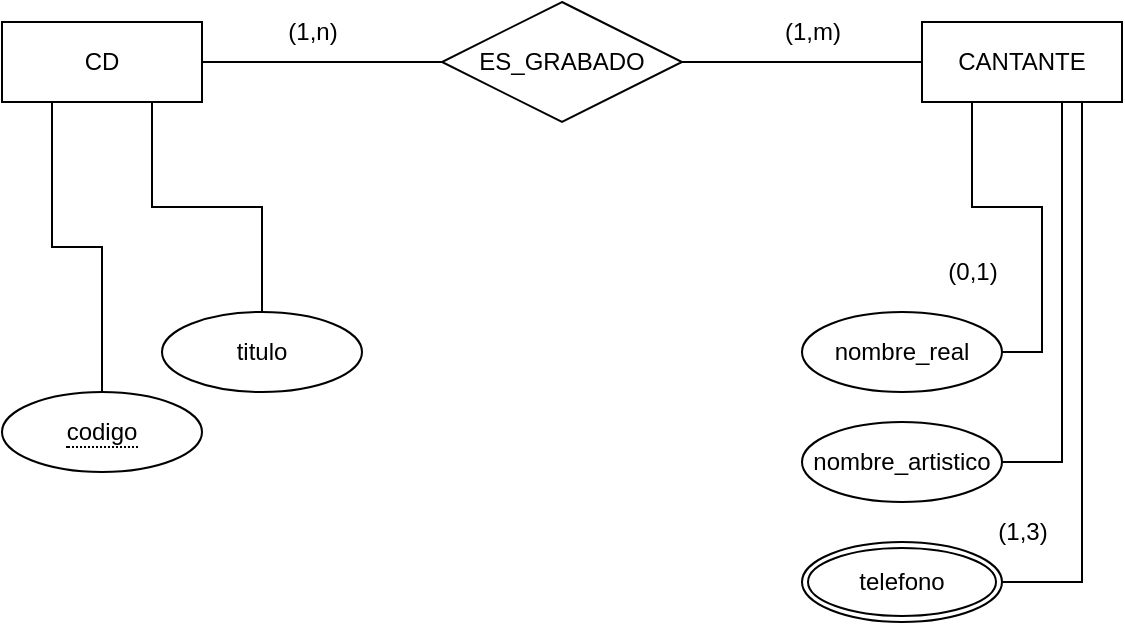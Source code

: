 <?xml version="1.0" encoding="UTF-8"?>
<mxfile version="20.8.16" type="device" pages="4"><diagram name="P0 A" id="XtGOv0AyQ7Uqo2BYQ6g1"><mxGraphModel dx="1290" dy="619" grid="1" gridSize="10" guides="1" tooltips="1" connect="1" arrows="1" fold="1" page="1" pageScale="1" pageWidth="827" pageHeight="1169" math="0" shadow="0"><root><mxCell id="0"/><mxCell id="1" parent="0"/><mxCell id="3FlC3Vj7W5b1eE-DmD-3-20" style="edgeStyle=orthogonalEdgeStyle;rounded=0;orthogonalLoop=1;jettySize=auto;html=1;exitX=0.75;exitY=1;exitDx=0;exitDy=0;entryX=1;entryY=0.5;entryDx=0;entryDy=0;endArrow=none;endFill=0;" parent="1" source="3FlC3Vj7W5b1eE-DmD-3-1" target="3FlC3Vj7W5b1eE-DmD-3-24" edge="1"><mxGeometry relative="1" as="geometry"><mxPoint x="620" y="680" as="targetPoint"/><Array as="points"><mxPoint x="660" y="440"/><mxPoint x="660" y="680"/></Array></mxGeometry></mxCell><mxCell id="3FlC3Vj7W5b1eE-DmD-3-21" value="" style="edgeStyle=orthogonalEdgeStyle;rounded=0;orthogonalLoop=1;jettySize=auto;html=1;endArrow=none;endFill=0;entryX=1;entryY=0.5;entryDx=0;entryDy=0;" parent="1" source="3FlC3Vj7W5b1eE-DmD-3-1" target="3FlC3Vj7W5b1eE-DmD-3-17" edge="1"><mxGeometry relative="1" as="geometry"><Array as="points"><mxPoint x="650" y="620"/></Array></mxGeometry></mxCell><mxCell id="3FlC3Vj7W5b1eE-DmD-3-1" value="CANTANTE" style="whiteSpace=wrap;html=1;align=center;" parent="1" vertex="1"><mxGeometry x="580" y="400" width="100" height="40" as="geometry"/></mxCell><mxCell id="3FlC3Vj7W5b1eE-DmD-3-7" style="edgeStyle=orthogonalEdgeStyle;rounded=0;orthogonalLoop=1;jettySize=auto;html=1;exitX=1;exitY=0.5;exitDx=0;exitDy=0;entryX=0;entryY=0.5;entryDx=0;entryDy=0;endArrow=none;endFill=0;" parent="1" source="3FlC3Vj7W5b1eE-DmD-3-3" target="3FlC3Vj7W5b1eE-DmD-3-1" edge="1"><mxGeometry relative="1" as="geometry"/></mxCell><mxCell id="3FlC3Vj7W5b1eE-DmD-3-3" value="ES_GRABADO" style="shape=rhombus;perimeter=rhombusPerimeter;whiteSpace=wrap;html=1;align=center;" parent="1" vertex="1"><mxGeometry x="340" y="390" width="120" height="60" as="geometry"/></mxCell><mxCell id="3FlC3Vj7W5b1eE-DmD-3-6" style="edgeStyle=orthogonalEdgeStyle;rounded=0;orthogonalLoop=1;jettySize=auto;html=1;exitX=1;exitY=0.5;exitDx=0;exitDy=0;entryX=0;entryY=0.5;entryDx=0;entryDy=0;endArrow=none;endFill=0;" parent="1" source="3FlC3Vj7W5b1eE-DmD-3-5" target="3FlC3Vj7W5b1eE-DmD-3-3" edge="1"><mxGeometry relative="1" as="geometry"/></mxCell><mxCell id="3FlC3Vj7W5b1eE-DmD-3-13" style="edgeStyle=orthogonalEdgeStyle;rounded=0;orthogonalLoop=1;jettySize=auto;html=1;exitX=0.25;exitY=1;exitDx=0;exitDy=0;entryX=0.5;entryY=0;entryDx=0;entryDy=0;endArrow=none;endFill=0;" parent="1" source="3FlC3Vj7W5b1eE-DmD-3-5" target="3FlC3Vj7W5b1eE-DmD-3-12" edge="1"><mxGeometry relative="1" as="geometry"/></mxCell><mxCell id="3FlC3Vj7W5b1eE-DmD-3-15" style="edgeStyle=orthogonalEdgeStyle;rounded=0;orthogonalLoop=1;jettySize=auto;html=1;exitX=0.75;exitY=1;exitDx=0;exitDy=0;entryX=0.5;entryY=0;entryDx=0;entryDy=0;endArrow=none;endFill=0;" parent="1" source="3FlC3Vj7W5b1eE-DmD-3-5" target="3FlC3Vj7W5b1eE-DmD-3-14" edge="1"><mxGeometry relative="1" as="geometry"/></mxCell><mxCell id="3FlC3Vj7W5b1eE-DmD-3-5" value="CD" style="whiteSpace=wrap;html=1;align=center;" parent="1" vertex="1"><mxGeometry x="120" y="400" width="100" height="40" as="geometry"/></mxCell><mxCell id="3FlC3Vj7W5b1eE-DmD-3-8" value="(1,n)" style="text;html=1;align=center;verticalAlign=middle;resizable=0;points=[];autosize=1;strokeColor=none;fillColor=none;" parent="1" vertex="1"><mxGeometry x="250" y="390" width="50" height="30" as="geometry"/></mxCell><mxCell id="3FlC3Vj7W5b1eE-DmD-3-9" value="(1,m)" style="text;html=1;align=center;verticalAlign=middle;resizable=0;points=[];autosize=1;strokeColor=none;fillColor=none;" parent="1" vertex="1"><mxGeometry x="500" y="390" width="50" height="30" as="geometry"/></mxCell><mxCell id="3FlC3Vj7W5b1eE-DmD-3-12" value="&lt;span style=&quot;border-bottom: 1px dotted&quot;&gt;codigo&lt;/span&gt;" style="ellipse;whiteSpace=wrap;html=1;align=center;" parent="1" vertex="1"><mxGeometry x="120" y="585" width="100" height="40" as="geometry"/></mxCell><mxCell id="3FlC3Vj7W5b1eE-DmD-3-14" value="titulo" style="ellipse;whiteSpace=wrap;html=1;align=center;" parent="1" vertex="1"><mxGeometry x="200" y="545" width="100" height="40" as="geometry"/></mxCell><mxCell id="3FlC3Vj7W5b1eE-DmD-3-19" style="edgeStyle=orthogonalEdgeStyle;rounded=0;orthogonalLoop=1;jettySize=auto;html=1;exitX=1;exitY=0.5;exitDx=0;exitDy=0;entryX=0.25;entryY=1;entryDx=0;entryDy=0;endArrow=none;endFill=0;" parent="1" source="3FlC3Vj7W5b1eE-DmD-3-16" target="3FlC3Vj7W5b1eE-DmD-3-1" edge="1"><mxGeometry relative="1" as="geometry"/></mxCell><mxCell id="3FlC3Vj7W5b1eE-DmD-3-16" value="nombre_real" style="ellipse;whiteSpace=wrap;html=1;align=center;" parent="1" vertex="1"><mxGeometry x="520" y="545" width="100" height="40" as="geometry"/></mxCell><mxCell id="3FlC3Vj7W5b1eE-DmD-3-17" value="nombre_artistico" style="ellipse;whiteSpace=wrap;html=1;align=center;" parent="1" vertex="1"><mxGeometry x="520" y="600" width="100" height="40" as="geometry"/></mxCell><mxCell id="3FlC3Vj7W5b1eE-DmD-3-22" value="(1,3)" style="text;html=1;align=center;verticalAlign=middle;resizable=0;points=[];autosize=1;strokeColor=none;fillColor=none;" parent="1" vertex="1"><mxGeometry x="605" y="640" width="50" height="30" as="geometry"/></mxCell><mxCell id="3FlC3Vj7W5b1eE-DmD-3-23" value="(0,1)" style="text;html=1;align=center;verticalAlign=middle;resizable=0;points=[];autosize=1;strokeColor=none;fillColor=none;" parent="1" vertex="1"><mxGeometry x="580" y="510" width="50" height="30" as="geometry"/></mxCell><mxCell id="3FlC3Vj7W5b1eE-DmD-3-24" value="telefono" style="ellipse;shape=doubleEllipse;margin=3;whiteSpace=wrap;html=1;align=center;" parent="1" vertex="1"><mxGeometry x="520" y="660" width="100" height="40" as="geometry"/></mxCell></root></mxGraphModel></diagram><diagram id="gtMuujUTwmnX1yVv-76T" name="P0 B"><mxGraphModel dx="1290" dy="619" grid="1" gridSize="10" guides="1" tooltips="1" connect="1" arrows="1" fold="1" page="1" pageScale="1" pageWidth="827" pageHeight="1169" math="0" shadow="0"><root><mxCell id="0"/><mxCell id="1" parent="0"/><mxCell id="tiASwvrmrXarhCuPb5hP-3" style="edgeStyle=orthogonalEdgeStyle;rounded=0;orthogonalLoop=1;jettySize=auto;html=1;entryX=0.5;entryY=0;entryDx=0;entryDy=0;endArrow=none;endFill=0;" parent="1" source="tiASwvrmrXarhCuPb5hP-1" target="tiASwvrmrXarhCuPb5hP-2" edge="1"><mxGeometry relative="1" as="geometry"/></mxCell><mxCell id="tiASwvrmrXarhCuPb5hP-12" style="edgeStyle=orthogonalEdgeStyle;rounded=0;orthogonalLoop=1;jettySize=auto;html=1;exitX=0.25;exitY=1;exitDx=0;exitDy=0;endArrow=none;endFill=0;" parent="1" source="tiASwvrmrXarhCuPb5hP-1" target="tiASwvrmrXarhCuPb5hP-4" edge="1"><mxGeometry relative="1" as="geometry"/></mxCell><mxCell id="tiASwvrmrXarhCuPb5hP-13" style="edgeStyle=orthogonalEdgeStyle;rounded=0;orthogonalLoop=1;jettySize=auto;html=1;exitX=0.75;exitY=1;exitDx=0;exitDy=0;entryX=0.5;entryY=0;entryDx=0;entryDy=0;endArrow=none;endFill=0;" parent="1" source="tiASwvrmrXarhCuPb5hP-1" target="tiASwvrmrXarhCuPb5hP-5" edge="1"><mxGeometry relative="1" as="geometry"/></mxCell><mxCell id="tiASwvrmrXarhCuPb5hP-14" style="edgeStyle=orthogonalEdgeStyle;rounded=0;orthogonalLoop=1;jettySize=auto;html=1;exitX=0.5;exitY=1;exitDx=0;exitDy=0;entryX=0.5;entryY=0;entryDx=0;entryDy=0;endArrow=none;endFill=0;" parent="1" source="tiASwvrmrXarhCuPb5hP-1" target="tiASwvrmrXarhCuPb5hP-10" edge="1"><mxGeometry relative="1" as="geometry"><Array as="points"><mxPoint x="170" y="455"/><mxPoint x="210" y="455"/><mxPoint x="210" y="510"/></Array></mxGeometry></mxCell><mxCell id="tiASwvrmrXarhCuPb5hP-17" style="edgeStyle=orthogonalEdgeStyle;rounded=0;orthogonalLoop=1;jettySize=auto;html=1;exitX=1;exitY=0.5;exitDx=0;exitDy=0;entryX=0;entryY=0.5;entryDx=0;entryDy=0;endArrow=none;endFill=0;" parent="1" source="tiASwvrmrXarhCuPb5hP-1" target="tiASwvrmrXarhCuPb5hP-15" edge="1"><mxGeometry relative="1" as="geometry"/></mxCell><mxCell id="tiASwvrmrXarhCuPb5hP-1" value="AUTOMOVILES" style="whiteSpace=wrap;html=1;align=center;" parent="1" vertex="1"><mxGeometry x="120" y="360" width="100" height="40" as="geometry"/></mxCell><mxCell id="tiASwvrmrXarhCuPb5hP-2" value="color" style="ellipse;whiteSpace=wrap;html=1;align=center;" parent="1" vertex="1"><mxGeometry x="80" y="545" width="100" height="40" as="geometry"/></mxCell><mxCell id="tiASwvrmrXarhCuPb5hP-4" value="marca" style="ellipse;whiteSpace=wrap;html=1;align=center;" parent="1" vertex="1"><mxGeometry x="20" y="450" width="100" height="40" as="geometry"/></mxCell><mxCell id="tiASwvrmrXarhCuPb5hP-5" value="modelo" style="ellipse;whiteSpace=wrap;html=1;align=center;" parent="1" vertex="1"><mxGeometry x="220" y="450" width="100" height="40" as="geometry"/></mxCell><mxCell id="tiASwvrmrXarhCuPb5hP-10" value="numero_registro" style="ellipse;whiteSpace=wrap;html=1;align=center;" parent="1" vertex="1"><mxGeometry x="190" y="540" width="100" height="40" as="geometry"/></mxCell><mxCell id="6R_DHu1E7Wz-Q7hJSoJC-4" value="nombre" style="ellipse;whiteSpace=wrap;html=1;align=center;" parent="1" vertex="1"><mxGeometry x="490" y="461" width="100" height="40" as="geometry"/></mxCell><mxCell id="6R_DHu1E7Wz-Q7hJSoJC-8" style="edgeStyle=orthogonalEdgeStyle;rounded=0;orthogonalLoop=1;jettySize=auto;html=1;endArrow=none;endFill=0;" parent="1" source="6R_DHu1E7Wz-Q7hJSoJC-5" edge="1"><mxGeometry relative="1" as="geometry"><mxPoint x="610" y="430" as="targetPoint"/><Array as="points"><mxPoint x="680" y="430"/></Array></mxGeometry></mxCell><mxCell id="6R_DHu1E7Wz-Q7hJSoJC-5" value="tarifa" style="ellipse;whiteSpace=wrap;html=1;align=center;" parent="1" vertex="1"><mxGeometry x="630" y="461" width="100" height="40" as="geometry"/></mxCell><mxCell id="tiASwvrmrXarhCuPb5hP-18" style="edgeStyle=orthogonalEdgeStyle;rounded=0;orthogonalLoop=1;jettySize=auto;html=1;exitX=1;exitY=0.5;exitDx=0;exitDy=0;entryX=0;entryY=0.5;entryDx=0;entryDy=0;endArrow=none;endFill=0;" parent="1" source="tiASwvrmrXarhCuPb5hP-15" target="tiASwvrmrXarhCuPb5hP-16" edge="1"><mxGeometry relative="1" as="geometry"/></mxCell><mxCell id="tiASwvrmrXarhCuPb5hP-15" value="PERTENECE" style="shape=rhombus;perimeter=rhombusPerimeter;whiteSpace=wrap;html=1;align=center;" parent="1" vertex="1"><mxGeometry x="340" y="350" width="120" height="60" as="geometry"/></mxCell><mxCell id="6R_DHu1E7Wz-Q7hJSoJC-7" style="edgeStyle=orthogonalEdgeStyle;rounded=0;orthogonalLoop=1;jettySize=auto;html=1;exitX=0.5;exitY=1;exitDx=0;exitDy=0;entryX=0.5;entryY=0;entryDx=0;entryDy=0;endArrow=none;endFill=0;" parent="1" source="tiASwvrmrXarhCuPb5hP-16" target="6R_DHu1E7Wz-Q7hJSoJC-4" edge="1"><mxGeometry relative="1" as="geometry"><Array as="points"><mxPoint x="610" y="430"/><mxPoint x="540" y="430"/></Array></mxGeometry></mxCell><mxCell id="tiASwvrmrXarhCuPb5hP-16" value="CATEGORIA" style="whiteSpace=wrap;html=1;align=center;" parent="1" vertex="1"><mxGeometry x="560" y="360" width="100" height="40" as="geometry"/></mxCell><mxCell id="tiASwvrmrXarhCuPb5hP-19" value="(1,1)" style="text;html=1;align=center;verticalAlign=middle;resizable=0;points=[];autosize=1;strokeColor=none;fillColor=none;" parent="1" vertex="1"><mxGeometry x="260" y="350" width="50" height="30" as="geometry"/></mxCell><mxCell id="6R_DHu1E7Wz-Q7hJSoJC-1" value="(0,n)" style="text;html=1;align=center;verticalAlign=middle;resizable=0;points=[];autosize=1;strokeColor=none;fillColor=none;" parent="1" vertex="1"><mxGeometry x="480" y="350" width="50" height="30" as="geometry"/></mxCell><mxCell id="6R_DHu1E7Wz-Q7hJSoJC-11" style="edgeStyle=orthogonalEdgeStyle;rounded=0;orthogonalLoop=1;jettySize=auto;html=1;exitX=0.5;exitY=1;exitDx=0;exitDy=0;entryX=0.5;entryY=0;entryDx=0;entryDy=0;endArrow=none;endFill=0;" parent="1" source="6R_DHu1E7Wz-Q7hJSoJC-9" target="tiASwvrmrXarhCuPb5hP-16" edge="1"><mxGeometry relative="1" as="geometry"/></mxCell><mxCell id="6R_DHu1E7Wz-Q7hJSoJC-9" value="num_autos" style="ellipse;whiteSpace=wrap;html=1;align=center;dashed=1;" parent="1" vertex="1"><mxGeometry x="560" y="250" width="100" height="40" as="geometry"/></mxCell><mxCell id="6R_DHu1E7Wz-Q7hJSoJC-10" value="RD1" style="text;html=1;align=center;verticalAlign=middle;resizable=0;points=[];autosize=1;strokeColor=none;fillColor=none;" parent="1" vertex="1"><mxGeometry x="640" y="230" width="50" height="30" as="geometry"/></mxCell><mxCell id="6R_DHu1E7Wz-Q7hJSoJC-12" value="RD1: el numero de vehiculos que pertecen a una categoria" style="text;html=1;align=center;verticalAlign=middle;resizable=0;points=[];autosize=1;strokeColor=none;fillColor=none;" parent="1" vertex="1"><mxGeometry x="40" y="800" width="340" height="30" as="geometry"/></mxCell></root></mxGraphModel></diagram><diagram id="gfFOtfNfxz-vbahIqfmM" name="P0 C"><mxGraphModel dx="1290" dy="619" grid="1" gridSize="10" guides="1" tooltips="1" connect="1" arrows="1" fold="1" page="1" pageScale="1" pageWidth="827" pageHeight="1169" math="0" shadow="0"><root><mxCell id="0"/><mxCell id="1" parent="0"/><mxCell id="8hnRDqxzcwvt9V6OeeVK-5" style="edgeStyle=orthogonalEdgeStyle;rounded=0;orthogonalLoop=1;jettySize=auto;html=1;exitX=1;exitY=0.5;exitDx=0;exitDy=0;entryX=0;entryY=0.5;entryDx=0;entryDy=0;endArrow=none;endFill=0;" parent="1" source="8hnRDqxzcwvt9V6OeeVK-1" target="8hnRDqxzcwvt9V6OeeVK-4" edge="1"><mxGeometry relative="1" as="geometry"/></mxCell><mxCell id="8hnRDqxzcwvt9V6OeeVK-12" style="edgeStyle=orthogonalEdgeStyle;rounded=0;orthogonalLoop=1;jettySize=auto;html=1;exitX=0.5;exitY=1;exitDx=0;exitDy=0;entryX=0.5;entryY=0;entryDx=0;entryDy=0;endArrow=none;endFill=0;" parent="1" source="8hnRDqxzcwvt9V6OeeVK-1" target="8hnRDqxzcwvt9V6OeeVK-8" edge="1"><mxGeometry relative="1" as="geometry"/></mxCell><mxCell id="8hnRDqxzcwvt9V6OeeVK-1" value="ANIMAL" style="whiteSpace=wrap;html=1;align=center;" parent="1" vertex="1"><mxGeometry x="80" y="390" width="100" height="40" as="geometry"/></mxCell><mxCell id="8hnRDqxzcwvt9V6OeeVK-19" style="edgeStyle=orthogonalEdgeStyle;rounded=0;orthogonalLoop=1;jettySize=auto;html=1;exitX=0.5;exitY=1;exitDx=0;exitDy=0;entryX=0.5;entryY=0;entryDx=0;entryDy=0;endArrow=none;endFill=0;" parent="1" source="8hnRDqxzcwvt9V6OeeVK-2" target="8hnRDqxzcwvt9V6OeeVK-16" edge="1"><mxGeometry relative="1" as="geometry"/></mxCell><mxCell id="8hnRDqxzcwvt9V6OeeVK-20" style="edgeStyle=orthogonalEdgeStyle;rounded=0;orthogonalLoop=1;jettySize=auto;html=1;exitX=0.5;exitY=1;exitDx=0;exitDy=0;entryX=0.5;entryY=0;entryDx=0;entryDy=0;endArrow=none;endFill=0;" parent="1" source="8hnRDqxzcwvt9V6OeeVK-2" target="8hnRDqxzcwvt9V6OeeVK-17" edge="1"><mxGeometry relative="1" as="geometry"/></mxCell><mxCell id="8hnRDqxzcwvt9V6OeeVK-21" style="edgeStyle=orthogonalEdgeStyle;rounded=0;orthogonalLoop=1;jettySize=auto;html=1;exitX=0.5;exitY=1;exitDx=0;exitDy=0;endArrow=none;endFill=0;entryX=0.5;entryY=0;entryDx=0;entryDy=0;" parent="1" source="8hnRDqxzcwvt9V6OeeVK-2" target="8hnRDqxzcwvt9V6OeeVK-18" edge="1"><mxGeometry relative="1" as="geometry"><mxPoint x="590" y="540" as="targetPoint"/></mxGeometry></mxCell><mxCell id="8hnRDqxzcwvt9V6OeeVK-37" style="edgeStyle=orthogonalEdgeStyle;rounded=0;orthogonalLoop=1;jettySize=auto;html=1;exitX=1;exitY=0.5;exitDx=0;exitDy=0;endArrow=none;endFill=0;" parent="1" source="8hnRDqxzcwvt9V6OeeVK-2" target="8hnRDqxzcwvt9V6OeeVK-36" edge="1"><mxGeometry relative="1" as="geometry"/></mxCell><mxCell id="8hnRDqxzcwvt9V6OeeVK-2" value="ESPECIE" style="whiteSpace=wrap;html=1;align=center;" parent="1" vertex="1"><mxGeometry x="540" y="390" width="100" height="40" as="geometry"/></mxCell><mxCell id="8hnRDqxzcwvt9V6OeeVK-6" style="edgeStyle=orthogonalEdgeStyle;rounded=0;orthogonalLoop=1;jettySize=auto;html=1;exitX=1;exitY=0.5;exitDx=0;exitDy=0;entryX=0;entryY=0.5;entryDx=0;entryDy=0;endArrow=none;endFill=0;" parent="1" source="8hnRDqxzcwvt9V6OeeVK-4" target="8hnRDqxzcwvt9V6OeeVK-2" edge="1"><mxGeometry relative="1" as="geometry"/></mxCell><mxCell id="8hnRDqxzcwvt9V6OeeVK-4" value="PERTENECEN" style="shape=rhombus;perimeter=rhombusPerimeter;whiteSpace=wrap;html=1;align=center;" parent="1" vertex="1"><mxGeometry x="300" y="380" width="120" height="60" as="geometry"/></mxCell><mxCell id="8hnRDqxzcwvt9V6OeeVK-8" value="nacimiento" style="ellipse;whiteSpace=wrap;html=1;align=center;" parent="1" vertex="1"><mxGeometry x="10" y="510" width="100" height="40" as="geometry"/></mxCell><mxCell id="8hnRDqxzcwvt9V6OeeVK-15" style="edgeStyle=orthogonalEdgeStyle;rounded=0;orthogonalLoop=1;jettySize=auto;html=1;exitX=0.5;exitY=0;exitDx=0;exitDy=0;endArrow=none;endFill=0;" parent="1" source="8hnRDqxzcwvt9V6OeeVK-9" edge="1"><mxGeometry relative="1" as="geometry"><mxPoint x="130" y="470" as="targetPoint"/><Array as="points"><mxPoint x="210" y="470"/></Array></mxGeometry></mxCell><mxCell id="8hnRDqxzcwvt9V6OeeVK-9" value="edad" style="ellipse;whiteSpace=wrap;html=1;align=center;dashed=1;" parent="1" vertex="1"><mxGeometry x="160" y="510" width="100" height="40" as="geometry"/></mxCell><mxCell id="8hnRDqxzcwvt9V6OeeVK-16" value="&lt;u&gt;codigo&lt;/u&gt;" style="ellipse;whiteSpace=wrap;html=1;align=center;" parent="1" vertex="1"><mxGeometry x="480" y="480" width="100" height="40" as="geometry"/></mxCell><mxCell id="8hnRDqxzcwvt9V6OeeVK-29" style="edgeStyle=orthogonalEdgeStyle;rounded=0;orthogonalLoop=1;jettySize=auto;html=1;exitX=0.5;exitY=1;exitDx=0;exitDy=0;entryX=0.444;entryY=-0.075;entryDx=0;entryDy=0;entryPerimeter=0;endArrow=none;endFill=0;" parent="1" source="8hnRDqxzcwvt9V6OeeVK-26" target="8hnRDqxzcwvt9V6OeeVK-23" edge="1"><mxGeometry relative="1" as="geometry"/></mxCell><mxCell id="8hnRDqxzcwvt9V6OeeVK-26" value="codigo" style="ellipse;whiteSpace=wrap;html=1;align=center;" parent="1" vertex="1"><mxGeometry x="410" y="40" width="100" height="40" as="geometry"/></mxCell><mxCell id="8hnRDqxzcwvt9V6OeeVK-30" style="edgeStyle=orthogonalEdgeStyle;rounded=0;orthogonalLoop=1;jettySize=auto;html=1;exitX=0.5;exitY=1;exitDx=0;exitDy=0;endArrow=none;endFill=0;" parent="1" source="8hnRDqxzcwvt9V6OeeVK-27" edge="1"><mxGeometry relative="1" as="geometry"><mxPoint x="580" y="110" as="targetPoint"/></mxGeometry></mxCell><mxCell id="8hnRDqxzcwvt9V6OeeVK-27" value="descripcion" style="ellipse;whiteSpace=wrap;html=1;align=center;" parent="1" vertex="1"><mxGeometry x="530" y="40" width="100" height="40" as="geometry"/></mxCell><mxCell id="8hnRDqxzcwvt9V6OeeVK-31" style="edgeStyle=orthogonalEdgeStyle;rounded=0;orthogonalLoop=1;jettySize=auto;html=1;exitX=0.5;exitY=1;exitDx=0;exitDy=0;endArrow=none;endFill=0;" parent="1" source="8hnRDqxzcwvt9V6OeeVK-28" edge="1"><mxGeometry relative="1" as="geometry"><mxPoint x="580" y="120" as="targetPoint"/></mxGeometry></mxCell><mxCell id="8hnRDqxzcwvt9V6OeeVK-28" value="metros_cuadrados" style="ellipse;whiteSpace=wrap;html=1;align=center;" parent="1" vertex="1"><mxGeometry x="640" y="40" width="140" height="40" as="geometry"/></mxCell><mxCell id="8hnRDqxzcwvt9V6OeeVK-17" value="nombre_comun" style="ellipse;whiteSpace=wrap;html=1;align=center;fontStyle=4" parent="1" vertex="1"><mxGeometry x="620" y="480" width="100" height="40" as="geometry"/></mxCell><mxCell id="8hnRDqxzcwvt9V6OeeVK-18" value="&lt;u&gt;nombre_cientifico&lt;/u&gt;" style="ellipse;whiteSpace=wrap;html=1;align=center;" parent="1" vertex="1"><mxGeometry x="540" y="550" width="100" height="40" as="geometry"/></mxCell><mxCell id="8hnRDqxzcwvt9V6OeeVK-13" style="edgeStyle=orthogonalEdgeStyle;rounded=0;orthogonalLoop=1;jettySize=auto;html=1;exitX=0.5;exitY=0;exitDx=0;exitDy=0;endArrow=none;endFill=0;" parent="1" source="8hnRDqxzcwvt9V6OeeVK-10" edge="1"><mxGeometry relative="1" as="geometry"><mxPoint x="130" y="430" as="targetPoint"/><Array as="points"><mxPoint x="130" y="585"/></Array></mxGeometry></mxCell><mxCell id="8hnRDqxzcwvt9V6OeeVK-10" value="ciudad_nacimiento" style="ellipse;whiteSpace=wrap;html=1;align=center;" parent="1" vertex="1"><mxGeometry x="10" y="585" width="100" height="40" as="geometry"/></mxCell><mxCell id="8hnRDqxzcwvt9V6OeeVK-14" style="edgeStyle=orthogonalEdgeStyle;rounded=0;orthogonalLoop=1;jettySize=auto;html=1;exitX=0.5;exitY=0;exitDx=0;exitDy=0;endArrow=none;endFill=0;" parent="1" source="8hnRDqxzcwvt9V6OeeVK-11" edge="1"><mxGeometry relative="1" as="geometry"><mxPoint x="130" y="585" as="targetPoint"/><Array as="points"><mxPoint x="170" y="585"/><mxPoint x="170" y="585"/></Array></mxGeometry></mxCell><mxCell id="8hnRDqxzcwvt9V6OeeVK-11" value="nombre" style="ellipse;whiteSpace=wrap;html=1;align=center;" parent="1" vertex="1"><mxGeometry x="160" y="585" width="100" height="40" as="geometry"/></mxCell><mxCell id="8hnRDqxzcwvt9V6OeeVK-24" style="edgeStyle=orthogonalEdgeStyle;rounded=0;orthogonalLoop=1;jettySize=auto;html=1;exitX=0.5;exitY=0;exitDx=0;exitDy=0;entryX=0.5;entryY=1;entryDx=0;entryDy=0;endArrow=none;endFill=0;" parent="1" source="8hnRDqxzcwvt9V6OeeVK-22" target="8hnRDqxzcwvt9V6OeeVK-23" edge="1"><mxGeometry relative="1" as="geometry"/></mxCell><mxCell id="8hnRDqxzcwvt9V6OeeVK-25" style="edgeStyle=orthogonalEdgeStyle;rounded=0;orthogonalLoop=1;jettySize=auto;html=1;exitX=0.5;exitY=1;exitDx=0;exitDy=0;entryX=0.5;entryY=0;entryDx=0;entryDy=0;endArrow=none;endFill=0;" parent="1" source="8hnRDqxzcwvt9V6OeeVK-22" target="8hnRDqxzcwvt9V6OeeVK-2" edge="1"><mxGeometry relative="1" as="geometry"/></mxCell><mxCell id="8hnRDqxzcwvt9V6OeeVK-22" value="SITUADA" style="shape=rhombus;perimeter=rhombusPerimeter;whiteSpace=wrap;html=1;align=center;" parent="1" vertex="1"><mxGeometry x="530" y="250" width="120" height="60" as="geometry"/></mxCell><mxCell id="8hnRDqxzcwvt9V6OeeVK-23" value="SECTOR_DETERMINADO" style="whiteSpace=wrap;html=1;align=center;" parent="1" vertex="1"><mxGeometry x="500" y="120" width="180" height="40" as="geometry"/></mxCell><mxCell id="8hnRDqxzcwvt9V6OeeVK-32" value="(0,n)" style="text;html=1;align=center;verticalAlign=middle;resizable=0;points=[];autosize=1;strokeColor=none;fillColor=none;" parent="1" vertex="1"><mxGeometry x="530" y="200" width="50" height="30" as="geometry"/></mxCell><mxCell id="8hnRDqxzcwvt9V6OeeVK-33" value="(1,1)" style="text;html=1;align=center;verticalAlign=middle;resizable=0;points=[];autosize=1;strokeColor=none;fillColor=none;" parent="1" vertex="1"><mxGeometry x="530" y="330" width="50" height="30" as="geometry"/></mxCell><mxCell id="8hnRDqxzcwvt9V6OeeVK-34" value="(1,1)" style="text;html=1;align=center;verticalAlign=middle;resizable=0;points=[];autosize=1;strokeColor=none;fillColor=none;" parent="1" vertex="1"><mxGeometry x="220" y="380" width="50" height="30" as="geometry"/></mxCell><mxCell id="8hnRDqxzcwvt9V6OeeVK-35" value="(1,m)" style="text;html=1;align=center;verticalAlign=middle;resizable=0;points=[];autosize=1;strokeColor=none;fillColor=none;" parent="1" vertex="1"><mxGeometry x="450" y="370" width="50" height="30" as="geometry"/></mxCell><mxCell id="8hnRDqxzcwvt9V6OeeVK-36" value="num_animales_especie" style="ellipse;whiteSpace=wrap;html=1;align=center;dashed=1;" parent="1" vertex="1"><mxGeometry x="650" y="565" width="160" height="40" as="geometry"/></mxCell><mxCell id="8hnRDqxzcwvt9V6OeeVK-38" value="RD 1" style="text;html=1;align=center;verticalAlign=middle;resizable=0;points=[];autosize=1;strokeColor=none;fillColor=none;" parent="1" vertex="1"><mxGeometry x="665" y="605" width="50" height="30" as="geometry"/></mxCell><mxCell id="8hnRDqxzcwvt9V6OeeVK-39" value="RD 1: Cuenta el numero de la identidad ANIMAL que se relacionan mediante la relacion PERTENECE con una unica ESPECIE" style="text;html=1;align=center;verticalAlign=middle;resizable=0;points=[];autosize=1;strokeColor=none;fillColor=none;" parent="1" vertex="1"><mxGeometry x="35" y="670" width="700" height="30" as="geometry"/></mxCell><mxCell id="mW26VOgZhg1yR3JJCkBt-1" value="IP" style="text;html=1;align=center;verticalAlign=middle;resizable=0;points=[];autosize=1;strokeColor=none;fillColor=none;" parent="1" vertex="1"><mxGeometry x="490" y="440" width="30" height="30" as="geometry"/></mxCell><mxCell id="kB-askorKZ3ZBxTFWPBP-1" value="RD 2" style="text;html=1;align=center;verticalAlign=middle;resizable=0;points=[];autosize=1;strokeColor=none;fillColor=none;" parent="1" vertex="1"><mxGeometry x="215" y="475" width="50" height="30" as="geometry"/></mxCell><mxCell id="kB-askorKZ3ZBxTFWPBP-2" value="RD 2: Se obtiene de contar desde la edad de nacimiento hasta la fecha actual en la que se pide" style="text;html=1;align=left;verticalAlign=middle;resizable=0;points=[];autosize=1;strokeColor=none;fillColor=none;" parent="1" vertex="1"><mxGeometry x="150" y="700" width="530" height="30" as="geometry"/></mxCell></root></mxGraphModel></diagram><diagram id="S0R6AVrpYw8ITyJP2Eji" name="P0 D"><mxGraphModel dx="752" dy="837" grid="1" gridSize="10" guides="1" tooltips="1" connect="1" arrows="1" fold="1" page="1" pageScale="1" pageWidth="827" pageHeight="1169" math="0" shadow="0"><root><mxCell id="0"/><mxCell id="1" parent="0"/><mxCell id="tboN38y3WYlpahKE9q93-5" style="edgeStyle=orthogonalEdgeStyle;rounded=0;orthogonalLoop=1;jettySize=auto;html=1;exitX=1;exitY=0.5;exitDx=0;exitDy=0;entryX=0;entryY=0.5;entryDx=0;entryDy=0;endArrow=none;endFill=0;" edge="1" parent="1" source="tboN38y3WYlpahKE9q93-2" target="tboN38y3WYlpahKE9q93-4"><mxGeometry relative="1" as="geometry"/></mxCell><mxCell id="tboN38y3WYlpahKE9q93-15" style="edgeStyle=orthogonalEdgeStyle;rounded=0;orthogonalLoop=1;jettySize=auto;html=1;exitX=0.5;exitY=1;exitDx=0;exitDy=0;entryX=0.5;entryY=0;entryDx=0;entryDy=0;endArrow=none;endFill=0;" edge="1" parent="1" source="tboN38y3WYlpahKE9q93-2" target="tboN38y3WYlpahKE9q93-10"><mxGeometry relative="1" as="geometry"/></mxCell><mxCell id="tboN38y3WYlpahKE9q93-2" value="ASIGANTURA" style="whiteSpace=wrap;html=1;align=center;" vertex="1" parent="1"><mxGeometry x="120" y="400" width="100" height="40" as="geometry"/></mxCell><mxCell id="tboN38y3WYlpahKE9q93-9" value="ASIGANTURA" style="whiteSpace=wrap;html=1;align=center;" vertex="1" parent="1"><mxGeometry x="120" y="630" width="100" height="40" as="geometry"/></mxCell><mxCell id="tboN38y3WYlpahKE9q93-12" style="edgeStyle=orthogonalEdgeStyle;rounded=0;orthogonalLoop=1;jettySize=auto;html=1;exitX=0.5;exitY=1;exitDx=0;exitDy=0;entryX=0.5;entryY=0;entryDx=0;entryDy=0;endArrow=none;endFill=0;" edge="1" parent="1" source="tboN38y3WYlpahKE9q93-3" target="tboN38y3WYlpahKE9q93-11"><mxGeometry relative="1" as="geometry"/></mxCell><mxCell id="tboN38y3WYlpahKE9q93-3" value="ESTUDIANTE" style="whiteSpace=wrap;html=1;align=center;" vertex="1" parent="1"><mxGeometry x="490" y="400" width="100" height="40" as="geometry"/></mxCell><mxCell id="tboN38y3WYlpahKE9q93-6" style="edgeStyle=orthogonalEdgeStyle;rounded=0;orthogonalLoop=1;jettySize=auto;html=1;exitX=1;exitY=0.5;exitDx=0;exitDy=0;entryX=0;entryY=0.5;entryDx=0;entryDy=0;endArrow=none;endFill=0;" edge="1" parent="1" source="tboN38y3WYlpahKE9q93-4" target="tboN38y3WYlpahKE9q93-3"><mxGeometry relative="1" as="geometry"/></mxCell><mxCell id="tboN38y3WYlpahKE9q93-4" value="ES_MATRICULADA" style="shape=rhombus;perimeter=rhombusPerimeter;whiteSpace=wrap;html=1;align=center;" vertex="1" parent="1"><mxGeometry x="277" y="390" width="153" height="60" as="geometry"/></mxCell><mxCell id="tboN38y3WYlpahKE9q93-16" style="edgeStyle=orthogonalEdgeStyle;rounded=0;orthogonalLoop=1;jettySize=auto;html=1;exitX=0.5;exitY=1;exitDx=0;exitDy=0;entryX=0.5;entryY=0;entryDx=0;entryDy=0;endArrow=none;endFill=0;" edge="1" parent="1" source="tboN38y3WYlpahKE9q93-10" target="tboN38y3WYlpahKE9q93-9"><mxGeometry relative="1" as="geometry"/></mxCell><mxCell id="tboN38y3WYlpahKE9q93-10" value="PERTENECE" style="shape=rhombus;perimeter=rhombusPerimeter;whiteSpace=wrap;html=1;align=center;" vertex="1" parent="1"><mxGeometry x="110" y="510" width="120" height="60" as="geometry"/></mxCell><mxCell id="tboN38y3WYlpahKE9q93-13" style="edgeStyle=orthogonalEdgeStyle;rounded=0;orthogonalLoop=1;jettySize=auto;html=1;exitX=0.5;exitY=1;exitDx=0;exitDy=0;entryX=1;entryY=0.5;entryDx=0;entryDy=0;endArrow=none;endFill=0;" edge="1" parent="1" source="tboN38y3WYlpahKE9q93-11" target="tboN38y3WYlpahKE9q93-9"><mxGeometry relative="1" as="geometry"/></mxCell><mxCell id="tboN38y3WYlpahKE9q93-11" value="CURSA" style="shape=rhombus;perimeter=rhombusPerimeter;whiteSpace=wrap;html=1;align=center;" vertex="1" parent="1"><mxGeometry x="480" y="540" width="120" height="60" as="geometry"/></mxCell><mxCell id="tboN38y3WYlpahKE9q93-7" value="(0,n)" style="text;html=1;align=center;verticalAlign=middle;resizable=0;points=[];autosize=1;strokeColor=none;fillColor=none;" vertex="1" parent="1"><mxGeometry x="240" y="390" width="50" height="30" as="geometry"/></mxCell><mxCell id="tboN38y3WYlpahKE9q93-8" value="(1,n)" style="text;html=1;align=center;verticalAlign=middle;resizable=0;points=[];autosize=1;strokeColor=none;fillColor=none;" vertex="1" parent="1"><mxGeometry x="420" y="390" width="50" height="30" as="geometry"/></mxCell><mxCell id="tboN38y3WYlpahKE9q93-17" value="RI 1" style="text;html=1;align=center;verticalAlign=middle;resizable=0;points=[];autosize=1;strokeColor=none;fillColor=none;" vertex="1" parent="1"><mxGeometry x="325" y="445" width="50" height="30" as="geometry"/></mxCell><mxCell id="tboN38y3WYlpahKE9q93-18" value="RI 1: un estrudiante solo puede matricularse en asignaturas de su grado" style="text;html=1;align=center;verticalAlign=middle;resizable=0;points=[];autosize=1;strokeColor=none;fillColor=none;" vertex="1" parent="1"><mxGeometry x="145" y="790" width="410" height="30" as="geometry"/></mxCell></root></mxGraphModel></diagram></mxfile>